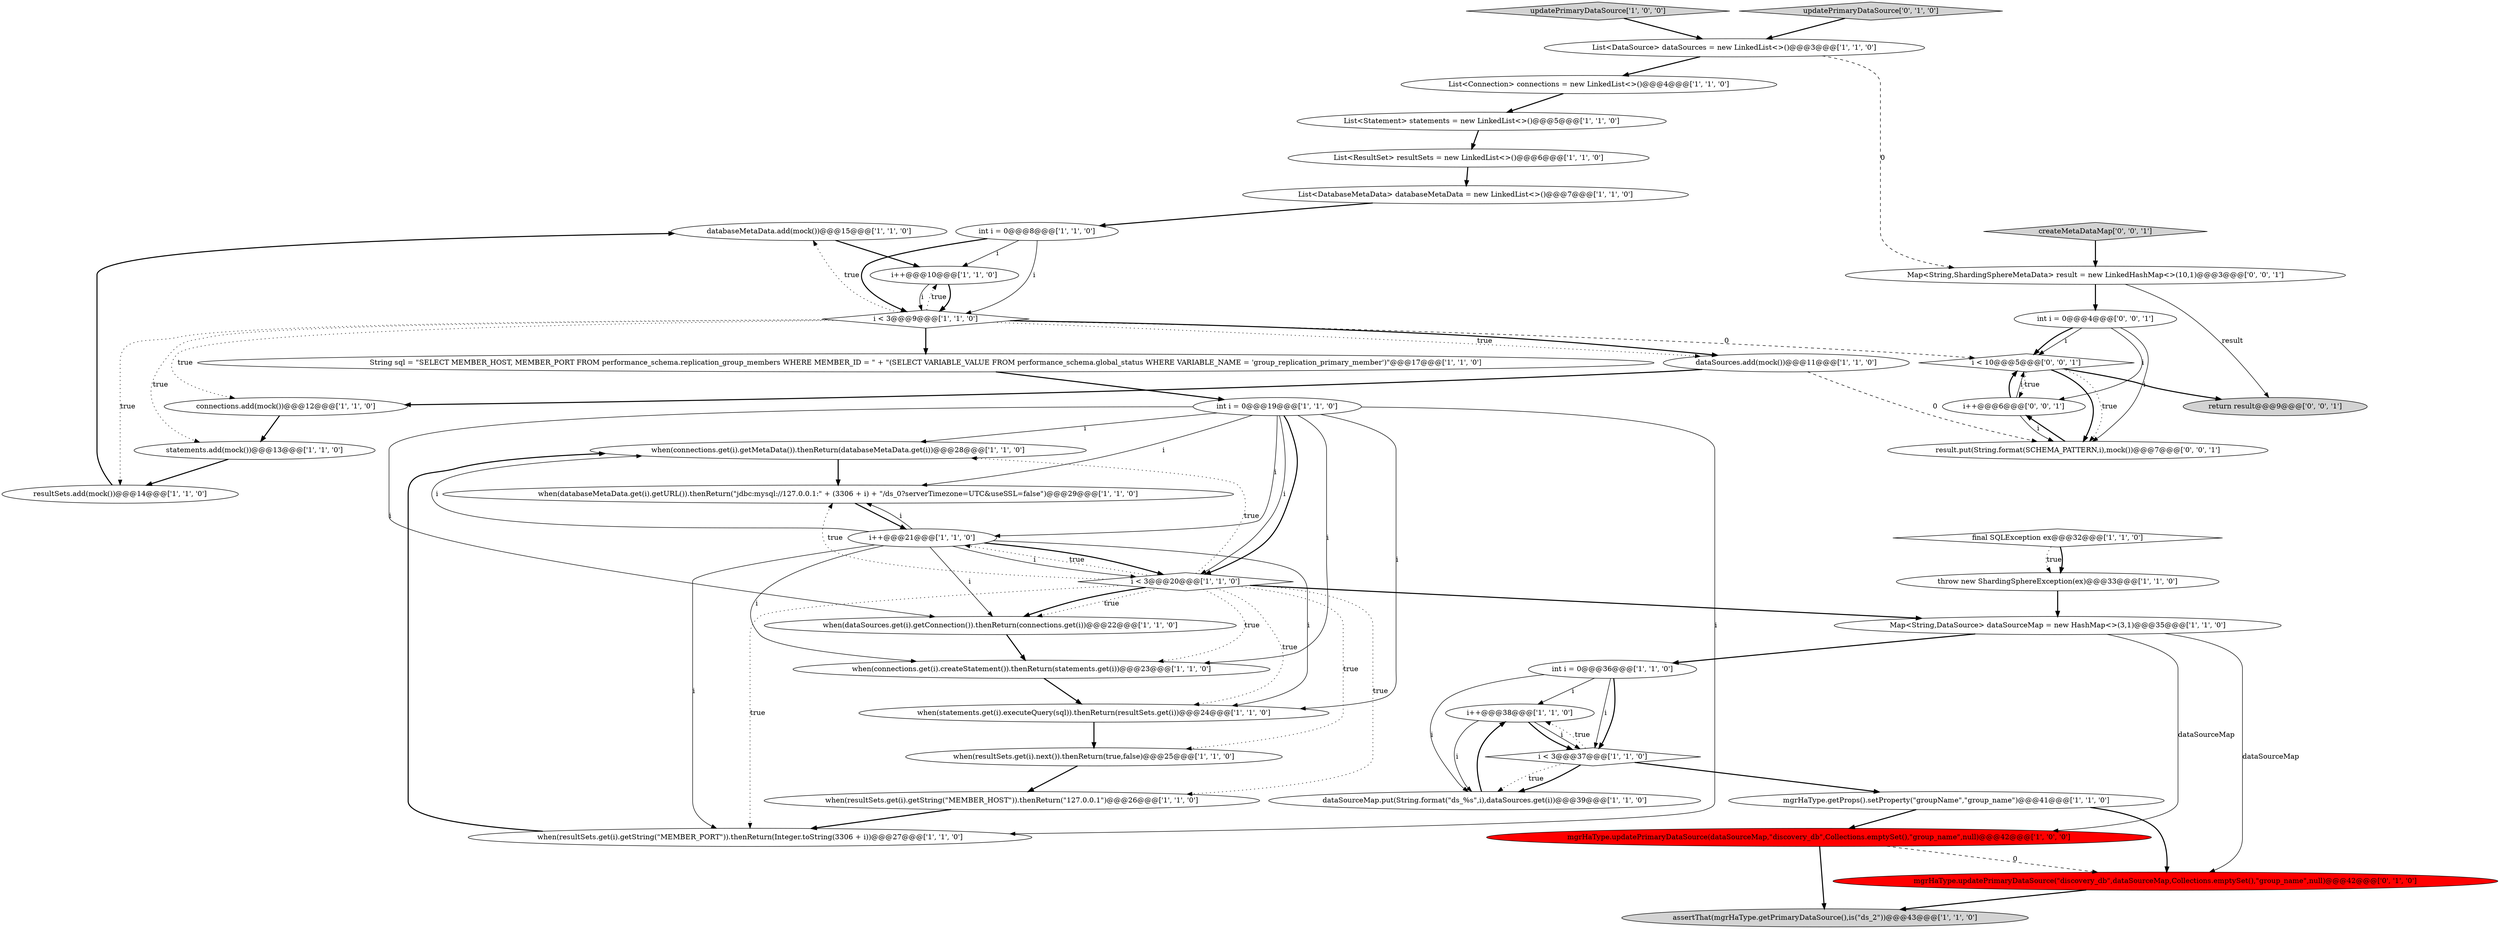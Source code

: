 digraph {
12 [style = filled, label = "databaseMetaData.add(mock())@@@15@@@['1', '1', '0']", fillcolor = white, shape = ellipse image = "AAA0AAABBB1BBB"];
1 [style = filled, label = "List<Connection> connections = new LinkedList<>()@@@4@@@['1', '1', '0']", fillcolor = white, shape = ellipse image = "AAA0AAABBB1BBB"];
3 [style = filled, label = "resultSets.add(mock())@@@14@@@['1', '1', '0']", fillcolor = white, shape = ellipse image = "AAA0AAABBB1BBB"];
9 [style = filled, label = "when(connections.get(i).getMetaData()).thenReturn(databaseMetaData.get(i))@@@28@@@['1', '1', '0']", fillcolor = white, shape = ellipse image = "AAA0AAABBB1BBB"];
40 [style = filled, label = "return result@@@9@@@['0', '0', '1']", fillcolor = lightgray, shape = ellipse image = "AAA0AAABBB3BBB"];
17 [style = filled, label = "i < 3@@@9@@@['1', '1', '0']", fillcolor = white, shape = diamond image = "AAA0AAABBB1BBB"];
19 [style = filled, label = "i++@@@10@@@['1', '1', '0']", fillcolor = white, shape = ellipse image = "AAA0AAABBB1BBB"];
29 [style = filled, label = "dataSources.add(mock())@@@11@@@['1', '1', '0']", fillcolor = white, shape = ellipse image = "AAA0AAABBB1BBB"];
42 [style = filled, label = "i++@@@6@@@['0', '0', '1']", fillcolor = white, shape = ellipse image = "AAA0AAABBB3BBB"];
11 [style = filled, label = "when(dataSources.get(i).getConnection()).thenReturn(connections.get(i))@@@22@@@['1', '1', '0']", fillcolor = white, shape = ellipse image = "AAA0AAABBB1BBB"];
4 [style = filled, label = "when(resultSets.get(i).getString(\"MEMBER_PORT\")).thenReturn(Integer.toString(3306 + i))@@@27@@@['1', '1', '0']", fillcolor = white, shape = ellipse image = "AAA0AAABBB1BBB"];
33 [style = filled, label = "int i = 0@@@36@@@['1', '1', '0']", fillcolor = white, shape = ellipse image = "AAA0AAABBB1BBB"];
22 [style = filled, label = "when(resultSets.get(i).next()).thenReturn(true,false)@@@25@@@['1', '1', '0']", fillcolor = white, shape = ellipse image = "AAA0AAABBB1BBB"];
10 [style = filled, label = "String sql = \"SELECT MEMBER_HOST, MEMBER_PORT FROM performance_schema.replication_group_members WHERE MEMBER_ID = \" + \"(SELECT VARIABLE_VALUE FROM performance_schema.global_status WHERE VARIABLE_NAME = 'group_replication_primary_member')\"@@@17@@@['1', '1', '0']", fillcolor = white, shape = ellipse image = "AAA0AAABBB1BBB"];
32 [style = filled, label = "List<Statement> statements = new LinkedList<>()@@@5@@@['1', '1', '0']", fillcolor = white, shape = ellipse image = "AAA0AAABBB1BBB"];
30 [style = filled, label = "i++@@@21@@@['1', '1', '0']", fillcolor = white, shape = ellipse image = "AAA0AAABBB1BBB"];
35 [style = filled, label = "mgrHaType.getProps().setProperty(\"groupName\",\"group_name\")@@@41@@@['1', '1', '0']", fillcolor = white, shape = ellipse image = "AAA0AAABBB1BBB"];
15 [style = filled, label = "i++@@@38@@@['1', '1', '0']", fillcolor = white, shape = ellipse image = "AAA0AAABBB1BBB"];
6 [style = filled, label = "statements.add(mock())@@@13@@@['1', '1', '0']", fillcolor = white, shape = ellipse image = "AAA0AAABBB1BBB"];
37 [style = filled, label = "mgrHaType.updatePrimaryDataSource(\"discovery_db\",dataSourceMap,Collections.emptySet(),\"group_name\",null)@@@42@@@['0', '1', '0']", fillcolor = red, shape = ellipse image = "AAA1AAABBB2BBB"];
24 [style = filled, label = "List<DataSource> dataSources = new LinkedList<>()@@@3@@@['1', '1', '0']", fillcolor = white, shape = ellipse image = "AAA0AAABBB1BBB"];
44 [style = filled, label = "createMetaDataMap['0', '0', '1']", fillcolor = lightgray, shape = diamond image = "AAA0AAABBB3BBB"];
28 [style = filled, label = "i < 3@@@20@@@['1', '1', '0']", fillcolor = white, shape = diamond image = "AAA0AAABBB1BBB"];
31 [style = filled, label = "i < 3@@@37@@@['1', '1', '0']", fillcolor = white, shape = diamond image = "AAA0AAABBB1BBB"];
14 [style = filled, label = "throw new ShardingSphereException(ex)@@@33@@@['1', '1', '0']", fillcolor = white, shape = ellipse image = "AAA0AAABBB1BBB"];
0 [style = filled, label = "updatePrimaryDataSource['1', '0', '0']", fillcolor = lightgray, shape = diamond image = "AAA0AAABBB1BBB"];
26 [style = filled, label = "dataSourceMap.put(String.format(\"ds_%s\",i),dataSources.get(i))@@@39@@@['1', '1', '0']", fillcolor = white, shape = ellipse image = "AAA0AAABBB1BBB"];
27 [style = filled, label = "final SQLException ex@@@32@@@['1', '1', '0']", fillcolor = white, shape = diamond image = "AAA0AAABBB1BBB"];
2 [style = filled, label = "connections.add(mock())@@@12@@@['1', '1', '0']", fillcolor = white, shape = ellipse image = "AAA0AAABBB1BBB"];
7 [style = filled, label = "int i = 0@@@19@@@['1', '1', '0']", fillcolor = white, shape = ellipse image = "AAA0AAABBB1BBB"];
36 [style = filled, label = "updatePrimaryDataSource['0', '1', '0']", fillcolor = lightgray, shape = diamond image = "AAA0AAABBB2BBB"];
39 [style = filled, label = "i < 10@@@5@@@['0', '0', '1']", fillcolor = white, shape = diamond image = "AAA0AAABBB3BBB"];
38 [style = filled, label = "result.put(String.format(SCHEMA_PATTERN,i),mock())@@@7@@@['0', '0', '1']", fillcolor = white, shape = ellipse image = "AAA0AAABBB3BBB"];
5 [style = filled, label = "Map<String,DataSource> dataSourceMap = new HashMap<>(3,1)@@@35@@@['1', '1', '0']", fillcolor = white, shape = ellipse image = "AAA0AAABBB1BBB"];
23 [style = filled, label = "when(resultSets.get(i).getString(\"MEMBER_HOST\")).thenReturn(\"127.0.0.1\")@@@26@@@['1', '1', '0']", fillcolor = white, shape = ellipse image = "AAA0AAABBB1BBB"];
43 [style = filled, label = "int i = 0@@@4@@@['0', '0', '1']", fillcolor = white, shape = ellipse image = "AAA0AAABBB3BBB"];
34 [style = filled, label = "assertThat(mgrHaType.getPrimaryDataSource(),is(\"ds_2\"))@@@43@@@['1', '1', '0']", fillcolor = lightgray, shape = ellipse image = "AAA0AAABBB1BBB"];
18 [style = filled, label = "List<ResultSet> resultSets = new LinkedList<>()@@@6@@@['1', '1', '0']", fillcolor = white, shape = ellipse image = "AAA0AAABBB1BBB"];
25 [style = filled, label = "mgrHaType.updatePrimaryDataSource(dataSourceMap,\"discovery_db\",Collections.emptySet(),\"group_name\",null)@@@42@@@['1', '0', '0']", fillcolor = red, shape = ellipse image = "AAA1AAABBB1BBB"];
20 [style = filled, label = "when(statements.get(i).executeQuery(sql)).thenReturn(resultSets.get(i))@@@24@@@['1', '1', '0']", fillcolor = white, shape = ellipse image = "AAA0AAABBB1BBB"];
8 [style = filled, label = "when(databaseMetaData.get(i).getURL()).thenReturn(\"jdbc:mysql://127.0.0.1:\" + (3306 + i) + \"/ds_0?serverTimezone=UTC&useSSL=false\")@@@29@@@['1', '1', '0']", fillcolor = white, shape = ellipse image = "AAA0AAABBB1BBB"];
21 [style = filled, label = "List<DatabaseMetaData> databaseMetaData = new LinkedList<>()@@@7@@@['1', '1', '0']", fillcolor = white, shape = ellipse image = "AAA0AAABBB1BBB"];
13 [style = filled, label = "when(connections.get(i).createStatement()).thenReturn(statements.get(i))@@@23@@@['1', '1', '0']", fillcolor = white, shape = ellipse image = "AAA0AAABBB1BBB"];
16 [style = filled, label = "int i = 0@@@8@@@['1', '1', '0']", fillcolor = white, shape = ellipse image = "AAA0AAABBB1BBB"];
41 [style = filled, label = "Map<String,ShardingSphereMetaData> result = new LinkedHashMap<>(10,1)@@@3@@@['0', '0', '1']", fillcolor = white, shape = ellipse image = "AAA0AAABBB3BBB"];
28->11 [style = dotted, label="true"];
8->30 [style = bold, label=""];
6->3 [style = bold, label=""];
27->14 [style = dotted, label="true"];
25->34 [style = bold, label=""];
17->6 [style = dotted, label="true"];
2->6 [style = bold, label=""];
41->40 [style = solid, label="result"];
19->17 [style = solid, label="i"];
39->42 [style = dotted, label="true"];
38->42 [style = bold, label=""];
7->4 [style = solid, label="i"];
7->9 [style = solid, label="i"];
7->13 [style = solid, label="i"];
28->30 [style = dotted, label="true"];
29->2 [style = bold, label=""];
30->28 [style = bold, label=""];
36->24 [style = bold, label=""];
15->26 [style = solid, label="i"];
31->35 [style = bold, label=""];
35->37 [style = bold, label=""];
0->24 [style = bold, label=""];
11->13 [style = bold, label=""];
26->15 [style = bold, label=""];
39->38 [style = bold, label=""];
21->16 [style = bold, label=""];
30->13 [style = solid, label="i"];
17->2 [style = dotted, label="true"];
25->37 [style = dashed, label="0"];
32->18 [style = bold, label=""];
28->13 [style = dotted, label="true"];
7->28 [style = solid, label="i"];
30->4 [style = solid, label="i"];
33->31 [style = solid, label="i"];
24->41 [style = dashed, label="0"];
28->5 [style = bold, label=""];
28->8 [style = dotted, label="true"];
5->33 [style = bold, label=""];
43->39 [style = solid, label="i"];
16->17 [style = bold, label=""];
9->8 [style = bold, label=""];
10->7 [style = bold, label=""];
22->23 [style = bold, label=""];
17->3 [style = dotted, label="true"];
5->25 [style = solid, label="dataSourceMap"];
30->11 [style = solid, label="i"];
16->19 [style = solid, label="i"];
30->9 [style = solid, label="i"];
15->31 [style = bold, label=""];
44->41 [style = bold, label=""];
28->9 [style = dotted, label="true"];
31->15 [style = dotted, label="true"];
1->32 [style = bold, label=""];
28->23 [style = dotted, label="true"];
30->8 [style = solid, label="i"];
29->38 [style = dashed, label="0"];
15->31 [style = solid, label="i"];
41->43 [style = bold, label=""];
42->38 [style = solid, label="i"];
17->10 [style = bold, label=""];
4->9 [style = bold, label=""];
17->39 [style = dashed, label="0"];
27->14 [style = bold, label=""];
28->20 [style = dotted, label="true"];
42->39 [style = bold, label=""];
19->17 [style = bold, label=""];
3->12 [style = bold, label=""];
7->30 [style = solid, label="i"];
30->20 [style = solid, label="i"];
35->25 [style = bold, label=""];
30->28 [style = solid, label="i"];
43->38 [style = solid, label="i"];
31->26 [style = bold, label=""];
7->28 [style = bold, label=""];
5->37 [style = solid, label="dataSourceMap"];
17->12 [style = dotted, label="true"];
39->40 [style = bold, label=""];
17->19 [style = dotted, label="true"];
28->22 [style = dotted, label="true"];
28->4 [style = dotted, label="true"];
17->29 [style = dotted, label="true"];
18->21 [style = bold, label=""];
24->1 [style = bold, label=""];
7->8 [style = solid, label="i"];
43->39 [style = bold, label=""];
33->15 [style = solid, label="i"];
43->42 [style = solid, label="i"];
33->26 [style = solid, label="i"];
14->5 [style = bold, label=""];
16->17 [style = solid, label="i"];
42->39 [style = solid, label="i"];
7->20 [style = solid, label="i"];
28->11 [style = bold, label=""];
39->38 [style = dotted, label="true"];
23->4 [style = bold, label=""];
20->22 [style = bold, label=""];
31->26 [style = dotted, label="true"];
37->34 [style = bold, label=""];
33->31 [style = bold, label=""];
12->19 [style = bold, label=""];
17->29 [style = bold, label=""];
7->11 [style = solid, label="i"];
13->20 [style = bold, label=""];
}
